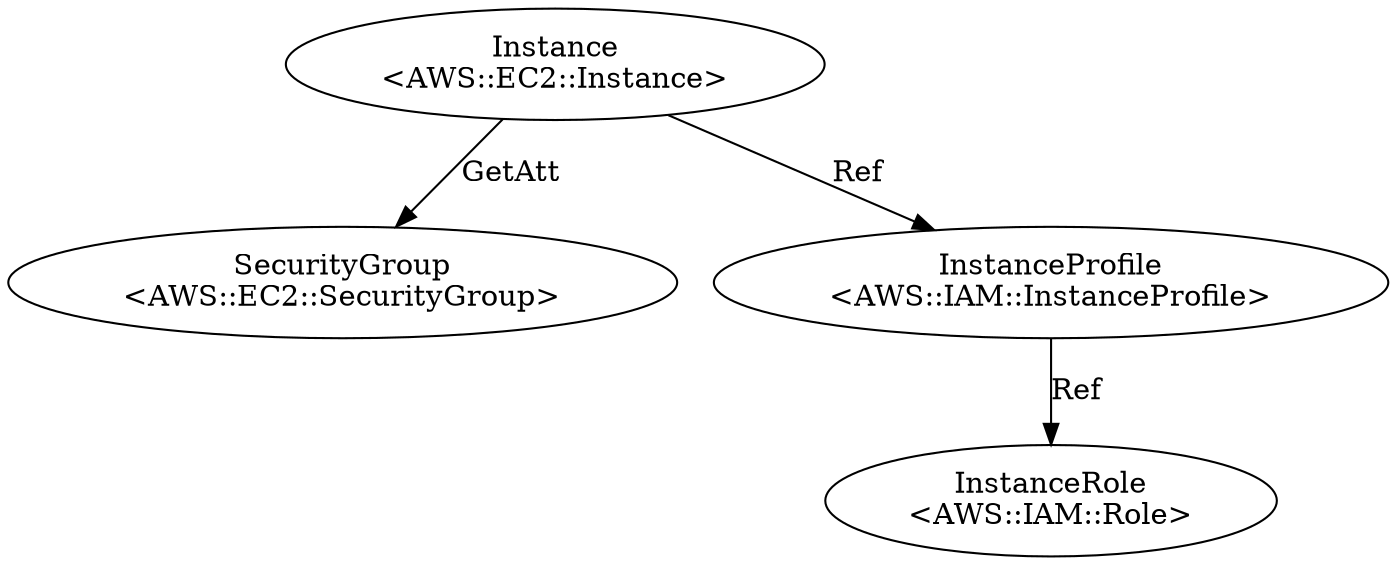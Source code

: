 digraph "template" {
SecurityGroup [label="SecurityGroup\n<AWS::EC2::SecurityGroup>"];
InstanceRole [label="InstanceRole\n<AWS::IAM::Role>"];
InstanceProfile [label="InstanceProfile\n<AWS::IAM::InstanceProfile>"];
Instance [label="Instance\n<AWS::EC2::Instance>"];
InstanceProfile -> InstanceRole  [key=0, label=Ref];
Instance -> InstanceProfile  [key=0, label=Ref];
Instance -> SecurityGroup  [key=0, label=GetAtt];
}
